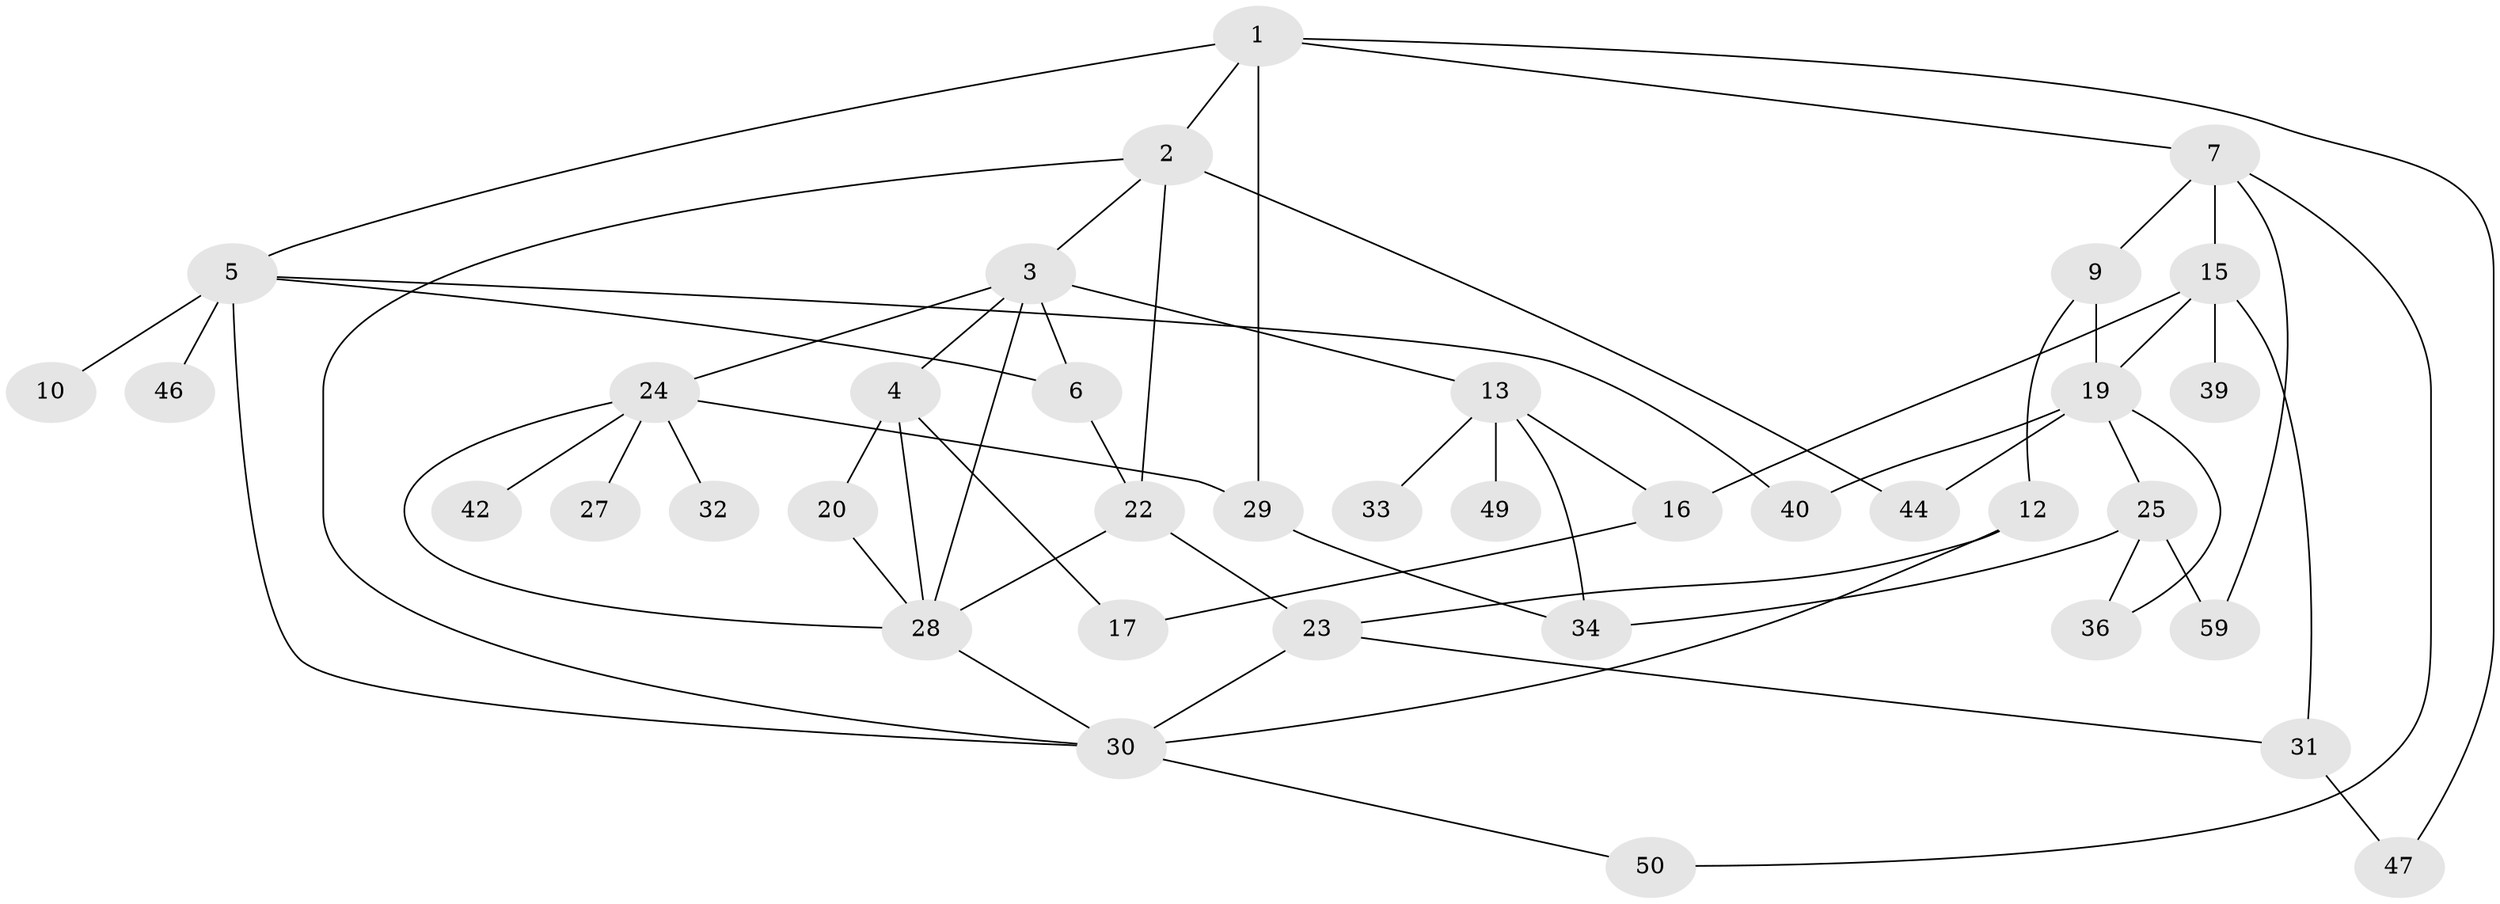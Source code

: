 // original degree distribution, {5: 0.03333333333333333, 3: 0.15, 6: 0.05, 4: 0.2, 1: 0.16666666666666666, 2: 0.38333333333333336, 7: 0.016666666666666666}
// Generated by graph-tools (version 1.1) at 2025/10/02/27/25 16:10:51]
// undirected, 38 vertices, 61 edges
graph export_dot {
graph [start="1"]
  node [color=gray90,style=filled];
  1;
  2 [super="+45"];
  3 [super="+37"];
  4 [super="+11"];
  5 [super="+18"];
  6 [super="+26"];
  7 [super="+8"];
  9;
  10;
  12 [super="+38"];
  13 [super="+14"];
  15;
  16 [super="+54"];
  17;
  19 [super="+21"];
  20;
  22 [super="+57"];
  23 [super="+41"];
  24 [super="+56"];
  25 [super="+51"];
  27;
  28 [super="+43"];
  29 [super="+48"];
  30 [super="+53"];
  31 [super="+35"];
  32 [super="+55"];
  33;
  34 [super="+52"];
  36;
  39 [super="+60"];
  40;
  42;
  44;
  46 [super="+58"];
  47;
  49;
  50;
  59;
  1 -- 2;
  1 -- 5;
  1 -- 7;
  1 -- 29;
  1 -- 47;
  2 -- 3;
  2 -- 44;
  2 -- 22;
  2 -- 30;
  3 -- 4;
  3 -- 6;
  3 -- 13;
  3 -- 24;
  3 -- 28;
  4 -- 17;
  4 -- 20;
  4 -- 28;
  5 -- 10;
  5 -- 30;
  5 -- 40;
  5 -- 46;
  5 -- 6;
  6 -- 22;
  7 -- 9;
  7 -- 15;
  7 -- 50;
  7 -- 59;
  9 -- 12;
  9 -- 19;
  12 -- 30;
  12 -- 23;
  13 -- 16;
  13 -- 34;
  13 -- 33;
  13 -- 49;
  15 -- 39;
  15 -- 16;
  15 -- 19;
  15 -- 31;
  16 -- 17;
  19 -- 25;
  19 -- 44;
  19 -- 40;
  19 -- 36;
  20 -- 28;
  22 -- 23;
  22 -- 28;
  23 -- 31;
  23 -- 30;
  24 -- 27;
  24 -- 32;
  24 -- 42;
  24 -- 28;
  24 -- 29;
  25 -- 59;
  25 -- 34;
  25 -- 36;
  28 -- 30;
  29 -- 34;
  30 -- 50;
  31 -- 47;
}
